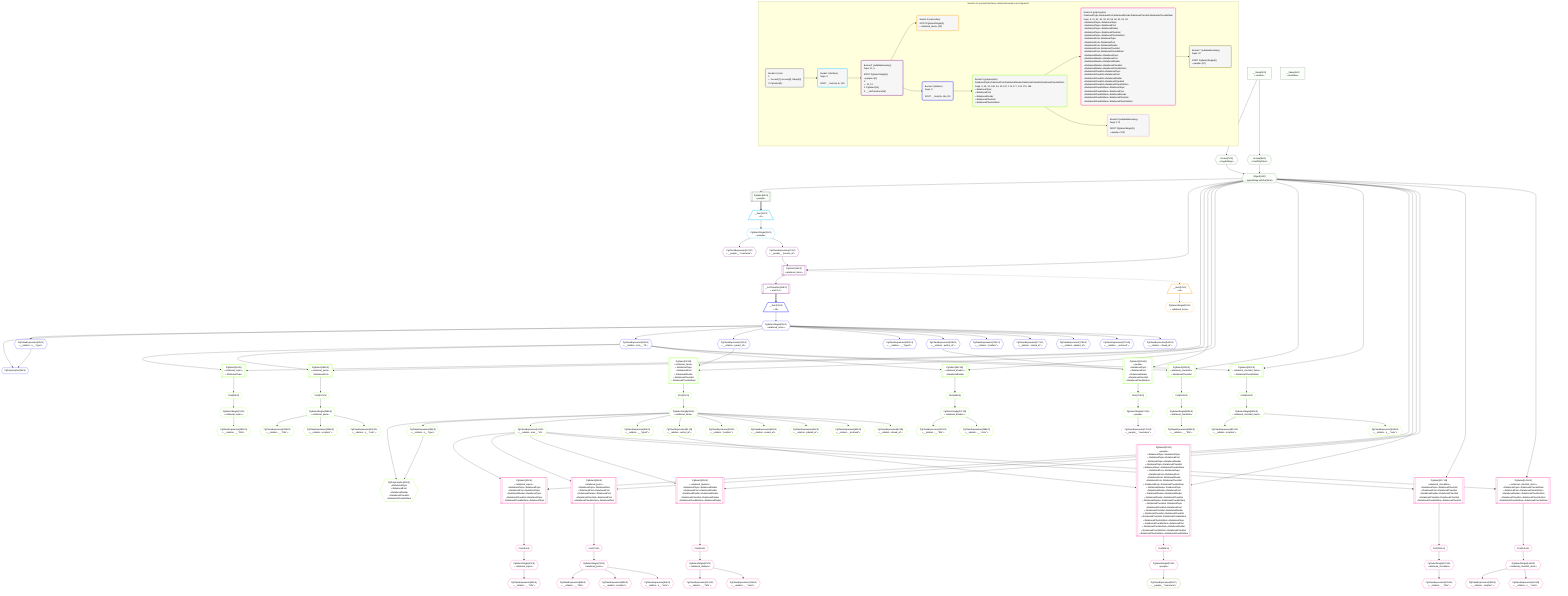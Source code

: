 %%{init: {'themeVariables': { 'fontSize': '12px'}}}%%
graph TD
    classDef path fill:#eee,stroke:#000,color:#000
    classDef plan fill:#fff,stroke-width:1px,color:#000
    classDef itemplan fill:#fff,stroke-width:2px,color:#000
    classDef unbatchedplan fill:#dff,stroke-width:1px,color:#000
    classDef sideeffectplan fill:#fcc,stroke-width:2px,color:#000
    classDef bucket fill:#f6f6f6,color:#000,stroke-width:2px,text-align:left


    %% plan dependencies
    Object9{{"Object[9∈0]<br />ᐸ{pgSettings,withPgClient}ᐳ"}}:::plan
    Access7{{"Access[7∈0]<br />ᐸ2.pgSettingsᐳ"}}:::plan
    Access8{{"Access[8∈0]<br />ᐸ2.withPgClientᐳ"}}:::plan
    Access7 & Access8 --> Object9
    PgSelect6[["PgSelect[6∈0]<br />ᐸpeopleᐳ"]]:::plan
    Object9 --> PgSelect6
    __Value2["__Value[2∈0]<br />ᐸcontextᐳ"]:::plan
    __Value2 --> Access7
    __Value2 --> Access8
    __Value4["__Value[4∈0]<br />ᐸrootValueᐳ"]:::plan
    __Item10[/"__Item[10∈1]<br />ᐸ6ᐳ"\]:::itemplan
    PgSelect6 ==> __Item10
    PgSelectSingle11{{"PgSelectSingle[11∈1]<br />ᐸpeopleᐳ"}}:::plan
    __Item10 --> PgSelectSingle11
    PgSelect14[["PgSelect[14∈2]<br />ᐸrelational_itemsᐳ"]]:::plan
    PgClassExpression13{{"PgClassExpression[13∈2]<br />ᐸ__people__.”person_id”ᐳ"}}:::plan
    Object9 & PgClassExpression13 --> PgSelect14
    PgClassExpression12{{"PgClassExpression[12∈2]<br />ᐸ__people__.”username”ᐳ"}}:::plan
    PgSelectSingle11 --> PgClassExpression12
    PgSelectSingle11 --> PgClassExpression13
    __ListTransform18[["__ListTransform[18∈2]<br />ᐸeach:14ᐳ"]]:::plan
    PgSelect14 --> __ListTransform18
    __Item19[/"__Item[19∈3]<br />ᐸ14ᐳ"\]:::itemplan
    PgSelect14 -.-> __Item19
    PgSelectSingle20{{"PgSelectSingle[20∈3]<br />ᐸrelational_itemsᐳ"}}:::plan
    __Item19 --> PgSelectSingle20
    PgPolymorphic24{{"PgPolymorphic[24∈4]"}}:::plan
    PgSelectSingle22{{"PgSelectSingle[22∈4]<br />ᐸrelational_itemsᐳ"}}:::plan
    PgClassExpression23{{"PgClassExpression[23∈4]<br />ᐸ__relation...s__.”type”ᐳ"}}:::plan
    PgSelectSingle22 & PgClassExpression23 --> PgPolymorphic24
    __Item21[/"__Item[21∈4]<br />ᐸ18ᐳ"\]:::itemplan
    __ListTransform18 ==> __Item21
    __Item21 --> PgSelectSingle22
    PgSelectSingle22 --> PgClassExpression23
    PgClassExpression25{{"PgClassExpression[25∈4]<br />ᐸ__relation...ems__.”id”ᐳ"}}:::plan
    PgSelectSingle22 --> PgClassExpression25
    PgClassExpression32{{"PgClassExpression[32∈4]<br />ᐸ__relation...parent_id”ᐳ"}}:::plan
    PgSelectSingle22 --> PgClassExpression32
    PgClassExpression167{{"PgClassExpression[167∈4]<br />ᐸ__relation...__.”type2”ᐳ"}}:::plan
    PgSelectSingle22 --> PgClassExpression167
    PgClassExpression168{{"PgClassExpression[168∈4]<br />ᐸ__relation...author_id”ᐳ"}}:::plan
    PgSelectSingle22 --> PgClassExpression168
    PgClassExpression176{{"PgClassExpression[176∈4]<br />ᐸ__relation...”position”ᐳ"}}:::plan
    PgSelectSingle22 --> PgClassExpression176
    PgClassExpression177{{"PgClassExpression[177∈4]<br />ᐸ__relation...reated_at”ᐳ"}}:::plan
    PgSelectSingle22 --> PgClassExpression177
    PgClassExpression178{{"PgClassExpression[178∈4]<br />ᐸ__relation...pdated_at”ᐳ"}}:::plan
    PgSelectSingle22 --> PgClassExpression178
    PgClassExpression179{{"PgClassExpression[179∈4]<br />ᐸ__relation..._archived”ᐳ"}}:::plan
    PgSelectSingle22 --> PgClassExpression179
    PgClassExpression180{{"PgClassExpression[180∈4]<br />ᐸ__relation...chived_at”ᐳ"}}:::plan
    PgSelectSingle22 --> PgClassExpression180
    PgSelect26[["PgSelect[26∈5]<br />ᐸrelational_topicsᐳ<br />ᐳRelationalTopic"]]:::plan
    Object9 & PgClassExpression25 --> PgSelect26
    PgSelect33[["PgSelect[33∈5]<br />ᐸrelational_itemsᐳ<br />ᐳRelationalTopic<br />ᐳRelationalPost<br />ᐳRelationalDivider<br />ᐳRelationalChecklist<br />ᐳRelationalChecklistItem"]]:::plan
    Object9 & PgClassExpression32 --> PgSelect33
    PgPolymorphic40{{"PgPolymorphic[40∈5]<br />ᐳRelationalTopic<br />ᐳRelationalPost<br />ᐳRelationalDivider<br />ᐳRelationalChecklist<br />ᐳRelationalChecklistItem"}}:::plan
    PgSelectSingle38{{"PgSelectSingle[38∈5]<br />ᐸrelational_itemsᐳ"}}:::plan
    PgClassExpression39{{"PgClassExpression[39∈5]<br />ᐸ__relation...s__.”type”ᐳ"}}:::plan
    PgSelectSingle38 & PgClassExpression39 --> PgPolymorphic40
    PgSelect169[["PgSelect[169∈5]<br />ᐸpeopleᐳ<br />ᐳRelationalTopic<br />ᐳRelationalPost<br />ᐳRelationalDivider<br />ᐳRelationalChecklist<br />ᐳRelationalChecklistItem"]]:::plan
    Object9 & PgClassExpression168 --> PgSelect169
    PgSelect183[["PgSelect[183∈5]<br />ᐸrelational_postsᐳ<br />ᐳRelationalPost"]]:::plan
    Object9 & PgClassExpression25 --> PgSelect183
    PgSelect342[["PgSelect[342∈5]<br />ᐸrelational_dividersᐳ<br />ᐳRelationalDivider"]]:::plan
    Object9 & PgClassExpression25 --> PgSelect342
    PgSelect500[["PgSelect[500∈5]<br />ᐸrelational_checklistsᐳ<br />ᐳRelationalChecklist"]]:::plan
    Object9 & PgClassExpression25 --> PgSelect500
    PgSelect657[["PgSelect[657∈5]<br />ᐸrelational_checklist_itemsᐳ<br />ᐳRelationalChecklistItem"]]:::plan
    Object9 & PgClassExpression25 --> PgSelect657
    First30{{"First[30∈5]"}}:::plan
    PgSelect26 --> First30
    PgSelectSingle31{{"PgSelectSingle[31∈5]<br />ᐸrelational_topicsᐳ"}}:::plan
    First30 --> PgSelectSingle31
    First37{{"First[37∈5]"}}:::plan
    PgSelect33 --> First37
    First37 --> PgSelectSingle38
    PgSelectSingle38 --> PgClassExpression39
    PgClassExpression41{{"PgClassExpression[41∈5]<br />ᐸ__relation...ems__.”id”ᐳ"}}:::plan
    PgSelectSingle38 --> PgClassExpression41
    PgClassExpression50{{"PgClassExpression[50∈5]<br />ᐸ__relation...__.”type2”ᐳ"}}:::plan
    PgSelectSingle38 --> PgClassExpression50
    PgClassExpression51{{"PgClassExpression[51∈5]<br />ᐸ__relation...author_id”ᐳ"}}:::plan
    PgSelectSingle38 --> PgClassExpression51
    PgClassExpression59{{"PgClassExpression[59∈5]<br />ᐸ__relation...”position”ᐳ"}}:::plan
    PgSelectSingle38 --> PgClassExpression59
    PgClassExpression60{{"PgClassExpression[60∈5]<br />ᐸ__relation...reated_at”ᐳ"}}:::plan
    PgSelectSingle38 --> PgClassExpression60
    PgClassExpression61{{"PgClassExpression[61∈5]<br />ᐸ__relation...pdated_at”ᐳ"}}:::plan
    PgSelectSingle38 --> PgClassExpression61
    PgClassExpression62{{"PgClassExpression[62∈5]<br />ᐸ__relation..._archived”ᐳ"}}:::plan
    PgSelectSingle38 --> PgClassExpression62
    PgClassExpression63{{"PgClassExpression[63∈5]<br />ᐸ__relation...chived_at”ᐳ"}}:::plan
    PgSelectSingle38 --> PgClassExpression63
    First173{{"First[173∈5]"}}:::plan
    PgSelect169 --> First173
    PgSelectSingle174{{"PgSelectSingle[174∈5]<br />ᐸpeopleᐳ"}}:::plan
    First173 --> PgSelectSingle174
    PgClassExpression181{{"PgClassExpression[181∈5]<br />ᐸ__relation...__.”title”ᐳ"}}:::plan
    PgSelectSingle31 --> PgClassExpression181
    First187{{"First[187∈5]"}}:::plan
    PgSelect183 --> First187
    PgSelectSingle188{{"PgSelectSingle[188∈5]<br />ᐸrelational_postsᐳ"}}:::plan
    First187 --> PgSelectSingle188
    PgClassExpression338{{"PgClassExpression[338∈5]<br />ᐸ__relation...__.”title”ᐳ"}}:::plan
    PgSelectSingle188 --> PgClassExpression338
    PgClassExpression339{{"PgClassExpression[339∈5]<br />ᐸ__relation...scription”ᐳ"}}:::plan
    PgSelectSingle188 --> PgClassExpression339
    PgClassExpression340{{"PgClassExpression[340∈5]<br />ᐸ__relation...s__.”note”ᐳ"}}:::plan
    PgSelectSingle188 --> PgClassExpression340
    First346{{"First[346∈5]"}}:::plan
    PgSelect342 --> First346
    PgSelectSingle347{{"PgSelectSingle[347∈5]<br />ᐸrelational_dividersᐳ"}}:::plan
    First346 --> PgSelectSingle347
    PgClassExpression497{{"PgClassExpression[497∈5]<br />ᐸ__relation...__.”title”ᐳ"}}:::plan
    PgSelectSingle347 --> PgClassExpression497
    PgClassExpression498{{"PgClassExpression[498∈5]<br />ᐸ__relation...__.”color”ᐳ"}}:::plan
    PgSelectSingle347 --> PgClassExpression498
    First504{{"First[504∈5]"}}:::plan
    PgSelect500 --> First504
    PgSelectSingle505{{"PgSelectSingle[505∈5]<br />ᐸrelational_checklistsᐳ"}}:::plan
    First504 --> PgSelectSingle505
    PgClassExpression655{{"PgClassExpression[655∈5]<br />ᐸ__relation...__.”title”ᐳ"}}:::plan
    PgSelectSingle505 --> PgClassExpression655
    First661{{"First[661∈5]"}}:::plan
    PgSelect657 --> First661
    PgSelectSingle662{{"PgSelectSingle[662∈5]<br />ᐸrelational_checklist_itemsᐳ"}}:::plan
    First661 --> PgSelectSingle662
    PgClassExpression812{{"PgClassExpression[812∈5]<br />ᐸ__relation...scription”ᐳ"}}:::plan
    PgSelectSingle662 --> PgClassExpression812
    PgClassExpression813{{"PgClassExpression[813∈5]<br />ᐸ__relation...s__.”note”ᐳ"}}:::plan
    PgSelectSingle662 --> PgClassExpression813
    PgSelect42[["PgSelect[42∈6]<br />ᐸrelational_topicsᐳ<br />ᐳRelationalTopicᐳRelationalTopic<br />ᐳRelationalPostᐳRelationalTopic<br />ᐳRelationalDividerᐳRelationalTopic<br />ᐳRelationalChecklistᐳRelationalTopic<br />ᐳRelationalChecklistItemᐳRelationalTopic"]]:::plan
    Object9 & PgClassExpression41 --> PgSelect42
    PgSelect52[["PgSelect[52∈6]<br />ᐸpeopleᐳ<br />ᐳRelationalTopicᐳRelationalTopic<br />ᐳRelationalTopicᐳRelationalPost<br />ᐳRelationalTopicᐳRelationalDivider<br />ᐳRelationalTopicᐳRelationalChecklist<br />ᐳRelationalTopicᐳRelationalChecklistItem<br />ᐳRelationalPostᐳRelationalTopic<br />ᐳRelationalPostᐳRelationalPost<br />ᐳRelationalPostᐳRelationalDivider<br />ᐳRelationalPostᐳRelationalChecklist<br />ᐳRelationalPostᐳRelationalChecklistItem<br />ᐳRelationalDividerᐳRelationalTopic<br />ᐳRelationalDividerᐳRelationalPost<br />ᐳRelationalDividerᐳRelationalDivider<br />ᐳRelationalDividerᐳRelationalChecklist<br />ᐳRelationalDividerᐳRelationalChecklistItem<br />ᐳRelationalChecklistᐳRelationalTopic<br />ᐳRelationalChecklistᐳRelationalPost<br />ᐳRelationalChecklistᐳRelationalDivider<br />ᐳRelationalChecklistᐳRelationalChecklist<br />ᐳRelationalChecklistᐳRelationalChecklistItem<br />ᐳRelationalChecklistItemᐳRelationalTopic<br />ᐳRelationalChecklistItemᐳRelationalPost<br />ᐳRelationalChecklistItemᐳRelationalDivider<br />ᐳRelationalChecklistItemᐳRelationalChecklist<br />ᐳRelationalChecklistItemᐳRelationalChecklistItem"]]:::plan
    Object9 & PgClassExpression51 --> PgSelect52
    PgSelect66[["PgSelect[66∈6]<br />ᐸrelational_postsᐳ<br />ᐳRelationalTopicᐳRelationalPost<br />ᐳRelationalPostᐳRelationalPost<br />ᐳRelationalDividerᐳRelationalPost<br />ᐳRelationalChecklistᐳRelationalPost<br />ᐳRelationalChecklistItemᐳRelationalPost"]]:::plan
    Object9 & PgClassExpression41 --> PgSelect66
    PgSelect92[["PgSelect[92∈6]<br />ᐸrelational_dividersᐳ<br />ᐳRelationalTopicᐳRelationalDivider<br />ᐳRelationalPostᐳRelationalDivider<br />ᐳRelationalDividerᐳRelationalDivider<br />ᐳRelationalChecklistᐳRelationalDivider<br />ᐳRelationalChecklistItemᐳRelationalDivider"]]:::plan
    Object9 & PgClassExpression41 --> PgSelect92
    PgSelect117[["PgSelect[117∈6]<br />ᐸrelational_checklistsᐳ<br />ᐳRelationalTopicᐳRelationalChecklist<br />ᐳRelationalPostᐳRelationalChecklist<br />ᐳRelationalDividerᐳRelationalChecklist<br />ᐳRelationalChecklistᐳRelationalChecklist<br />ᐳRelationalChecklistItemᐳRelationalChecklist"]]:::plan
    Object9 & PgClassExpression41 --> PgSelect117
    PgSelect141[["PgSelect[141∈6]<br />ᐸrelational_checklist_itemsᐳ<br />ᐳRelationalTopicᐳRelationalChecklistItem<br />ᐳRelationalPostᐳRelationalChecklistItem<br />ᐳRelationalDividerᐳRelationalChecklistItem<br />ᐳRelationalChecklistᐳRelationalChecklistItem<br />ᐳRelationalChecklistItemᐳRelationalChecklistItem"]]:::plan
    Object9 & PgClassExpression41 --> PgSelect141
    First46{{"First[46∈6]"}}:::plan
    PgSelect42 --> First46
    PgSelectSingle47{{"PgSelectSingle[47∈6]<br />ᐸrelational_topicsᐳ"}}:::plan
    First46 --> PgSelectSingle47
    First56{{"First[56∈6]"}}:::plan
    PgSelect52 --> First56
    PgSelectSingle57{{"PgSelectSingle[57∈6]<br />ᐸpeopleᐳ"}}:::plan
    First56 --> PgSelectSingle57
    PgClassExpression64{{"PgClassExpression[64∈6]<br />ᐸ__relation...__.”title”ᐳ"}}:::plan
    PgSelectSingle47 --> PgClassExpression64
    First70{{"First[70∈6]"}}:::plan
    PgSelect66 --> First70
    PgSelectSingle71{{"PgSelectSingle[71∈6]<br />ᐸrelational_postsᐳ"}}:::plan
    First70 --> PgSelectSingle71
    PgClassExpression88{{"PgClassExpression[88∈6]<br />ᐸ__relation...__.”title”ᐳ"}}:::plan
    PgSelectSingle71 --> PgClassExpression88
    PgClassExpression89{{"PgClassExpression[89∈6]<br />ᐸ__relation...scription”ᐳ"}}:::plan
    PgSelectSingle71 --> PgClassExpression89
    PgClassExpression90{{"PgClassExpression[90∈6]<br />ᐸ__relation...s__.”note”ᐳ"}}:::plan
    PgSelectSingle71 --> PgClassExpression90
    First96{{"First[96∈6]"}}:::plan
    PgSelect92 --> First96
    PgSelectSingle97{{"PgSelectSingle[97∈6]<br />ᐸrelational_dividersᐳ"}}:::plan
    First96 --> PgSelectSingle97
    PgClassExpression114{{"PgClassExpression[114∈6]<br />ᐸ__relation...__.”title”ᐳ"}}:::plan
    PgSelectSingle97 --> PgClassExpression114
    PgClassExpression115{{"PgClassExpression[115∈6]<br />ᐸ__relation...__.”color”ᐳ"}}:::plan
    PgSelectSingle97 --> PgClassExpression115
    First121{{"First[121∈6]"}}:::plan
    PgSelect117 --> First121
    PgSelectSingle122{{"PgSelectSingle[122∈6]<br />ᐸrelational_checklistsᐳ"}}:::plan
    First121 --> PgSelectSingle122
    PgClassExpression139{{"PgClassExpression[139∈6]<br />ᐸ__relation...__.”title”ᐳ"}}:::plan
    PgSelectSingle122 --> PgClassExpression139
    First145{{"First[145∈6]"}}:::plan
    PgSelect141 --> First145
    PgSelectSingle146{{"PgSelectSingle[146∈6]<br />ᐸrelational_checklist_itemsᐳ"}}:::plan
    First145 --> PgSelectSingle146
    PgClassExpression163{{"PgClassExpression[163∈6]<br />ᐸ__relation...scription”ᐳ"}}:::plan
    PgSelectSingle146 --> PgClassExpression163
    PgClassExpression164{{"PgClassExpression[164∈6]<br />ᐸ__relation...s__.”note”ᐳ"}}:::plan
    PgSelectSingle146 --> PgClassExpression164
    PgClassExpression58{{"PgClassExpression[58∈7]<br />ᐸ__people__.”username”ᐳ"}}:::plan
    PgSelectSingle57 --> PgClassExpression58
    PgClassExpression175{{"PgClassExpression[175∈8]<br />ᐸ__people__.”username”ᐳ"}}:::plan
    PgSelectSingle174 --> PgClassExpression175

    %% define steps

    subgraph "Buckets for queries/interfaces-relational/nested-more-fragments"
    Bucket0("Bucket 0 (root)<br />1: <br />ᐳ: Access[7], Access[8], Object[9]<br />2: PgSelect[6]"):::bucket
    classDef bucket0 stroke:#696969
    class Bucket0,__Value2,__Value4,PgSelect6,Access7,Access8,Object9 bucket0
    Bucket1("Bucket 1 (listItem)<br />Deps: 9<br /><br />ROOT __Item{1}ᐸ6ᐳ[10]"):::bucket
    classDef bucket1 stroke:#00bfff
    class Bucket1,__Item10,PgSelectSingle11 bucket1
    Bucket2("Bucket 2 (nullableBoundary)<br />Deps: 11, 9<br /><br />ROOT PgSelectSingle{1}ᐸpeopleᐳ[11]<br />1: <br />ᐳ: 12, 13<br />2: PgSelect[14]<br />3: __ListTransform[18]"):::bucket
    classDef bucket2 stroke:#7f007f
    class Bucket2,PgClassExpression12,PgClassExpression13,PgSelect14,__ListTransform18 bucket2
    Bucket3("Bucket 3 (subroutine)<br />ROOT PgSelectSingle{3}ᐸrelational_itemsᐳ[20]"):::bucket
    classDef bucket3 stroke:#ffa500
    class Bucket3,__Item19,PgSelectSingle20 bucket3
    Bucket4("Bucket 4 (listItem)<br />Deps: 9<br /><br />ROOT __Item{4}ᐸ18ᐳ[21]"):::bucket
    classDef bucket4 stroke:#0000ff
    class Bucket4,__Item21,PgSelectSingle22,PgClassExpression23,PgPolymorphic24,PgClassExpression25,PgClassExpression32,PgClassExpression167,PgClassExpression168,PgClassExpression176,PgClassExpression177,PgClassExpression178,PgClassExpression179,PgClassExpression180 bucket4
    Bucket5("Bucket 5 (polymorphic)<br />RelationalTopic,RelationalPost,RelationalDivider,RelationalChecklist,RelationalChecklistItem<br />Deps: 9, 25, 32, 168, 24, 23, 167, 176, 177, 178, 179, 180<br />ᐳRelationalTopic<br />ᐳRelationalPost<br />ᐳRelationalDivider<br />ᐳRelationalChecklist<br />ᐳRelationalChecklistItem"):::bucket
    classDef bucket5 stroke:#7fff00
    class Bucket5,PgSelect26,First30,PgSelectSingle31,PgSelect33,First37,PgSelectSingle38,PgClassExpression39,PgPolymorphic40,PgClassExpression41,PgClassExpression50,PgClassExpression51,PgClassExpression59,PgClassExpression60,PgClassExpression61,PgClassExpression62,PgClassExpression63,PgSelect169,First173,PgSelectSingle174,PgClassExpression181,PgSelect183,First187,PgSelectSingle188,PgClassExpression338,PgClassExpression339,PgClassExpression340,PgSelect342,First346,PgSelectSingle347,PgClassExpression497,PgClassExpression498,PgSelect500,First504,PgSelectSingle505,PgClassExpression655,PgSelect657,First661,PgSelectSingle662,PgClassExpression812,PgClassExpression813 bucket5
    Bucket6("Bucket 6 (polymorphic)<br />RelationalTopic,RelationalPost,RelationalDivider,RelationalChecklist,RelationalChecklistItem<br />Deps: 9, 41, 51, 40, 39, 50, 59, 60, 61, 62, 63<br />ᐳRelationalTopicᐳRelationalTopic<br />ᐳRelationalTopicᐳRelationalPost<br />ᐳRelationalTopicᐳRelationalDivider<br />ᐳRelationalTopicᐳRelationalChecklist<br />ᐳRelationalTopicᐳRelationalChecklistItem<br />ᐳRelationalPostᐳRelationalTopic<br />ᐳRelationalPostᐳRelationalPost<br />ᐳRelationalPostᐳRelationalDivider<br />ᐳRelationalPostᐳRelationalChecklist<br />ᐳRelationalPostᐳRelationalChecklistItem<br />ᐳRelationalDividerᐳRelationalTopic<br />ᐳRelationalDividerᐳRelationalPost<br />ᐳRelationalDividerᐳRelationalDivider<br />ᐳRelationalDividerᐳRelationalChecklist<br />ᐳRelationalDividerᐳRelationalChecklistItem<br />ᐳRelationalChecklistᐳRelationalTopic<br />ᐳRelationalChecklistᐳRelationalPost<br />ᐳRelationalChecklistᐳRelationalDivider<br />ᐳRelationalChecklistᐳRelationalChecklist<br />ᐳRelationalChecklistᐳRelationalChecklistItem<br />ᐳRelationalChecklistItemᐳRelationalTopic<br />ᐳRelationalChecklistItemᐳRelationalPost<br />ᐳRelationalChecklistItemᐳRelationalDivider<br />ᐳRelationalChecklistItemᐳRelationalChecklist<br />ᐳRelationalChecklistItemᐳRelationalChecklistItem"):::bucket
    classDef bucket6 stroke:#ff1493
    class Bucket6,PgSelect42,First46,PgSelectSingle47,PgSelect52,First56,PgSelectSingle57,PgClassExpression64,PgSelect66,First70,PgSelectSingle71,PgClassExpression88,PgClassExpression89,PgClassExpression90,PgSelect92,First96,PgSelectSingle97,PgClassExpression114,PgClassExpression115,PgSelect117,First121,PgSelectSingle122,PgClassExpression139,PgSelect141,First145,PgSelectSingle146,PgClassExpression163,PgClassExpression164 bucket6
    Bucket7("Bucket 7 (nullableBoundary)<br />Deps: 57<br /><br />ROOT PgSelectSingle{6}ᐸpeopleᐳ[57]"):::bucket
    classDef bucket7 stroke:#808000
    class Bucket7,PgClassExpression58 bucket7
    Bucket8("Bucket 8 (nullableBoundary)<br />Deps: 174<br /><br />ROOT PgSelectSingle{5}ᐸpeopleᐳ[174]"):::bucket
    classDef bucket8 stroke:#dda0dd
    class Bucket8,PgClassExpression175 bucket8
    Bucket0 --> Bucket1
    Bucket1 --> Bucket2
    Bucket2 --> Bucket3 & Bucket4
    Bucket4 --> Bucket5
    Bucket5 --> Bucket6 & Bucket8
    Bucket6 --> Bucket7
    classDef unary fill:#fafffa,borderWidth:8px
    class Object9,PgSelect6,Access7,Access8,__Value2,__Value4 unary
    end